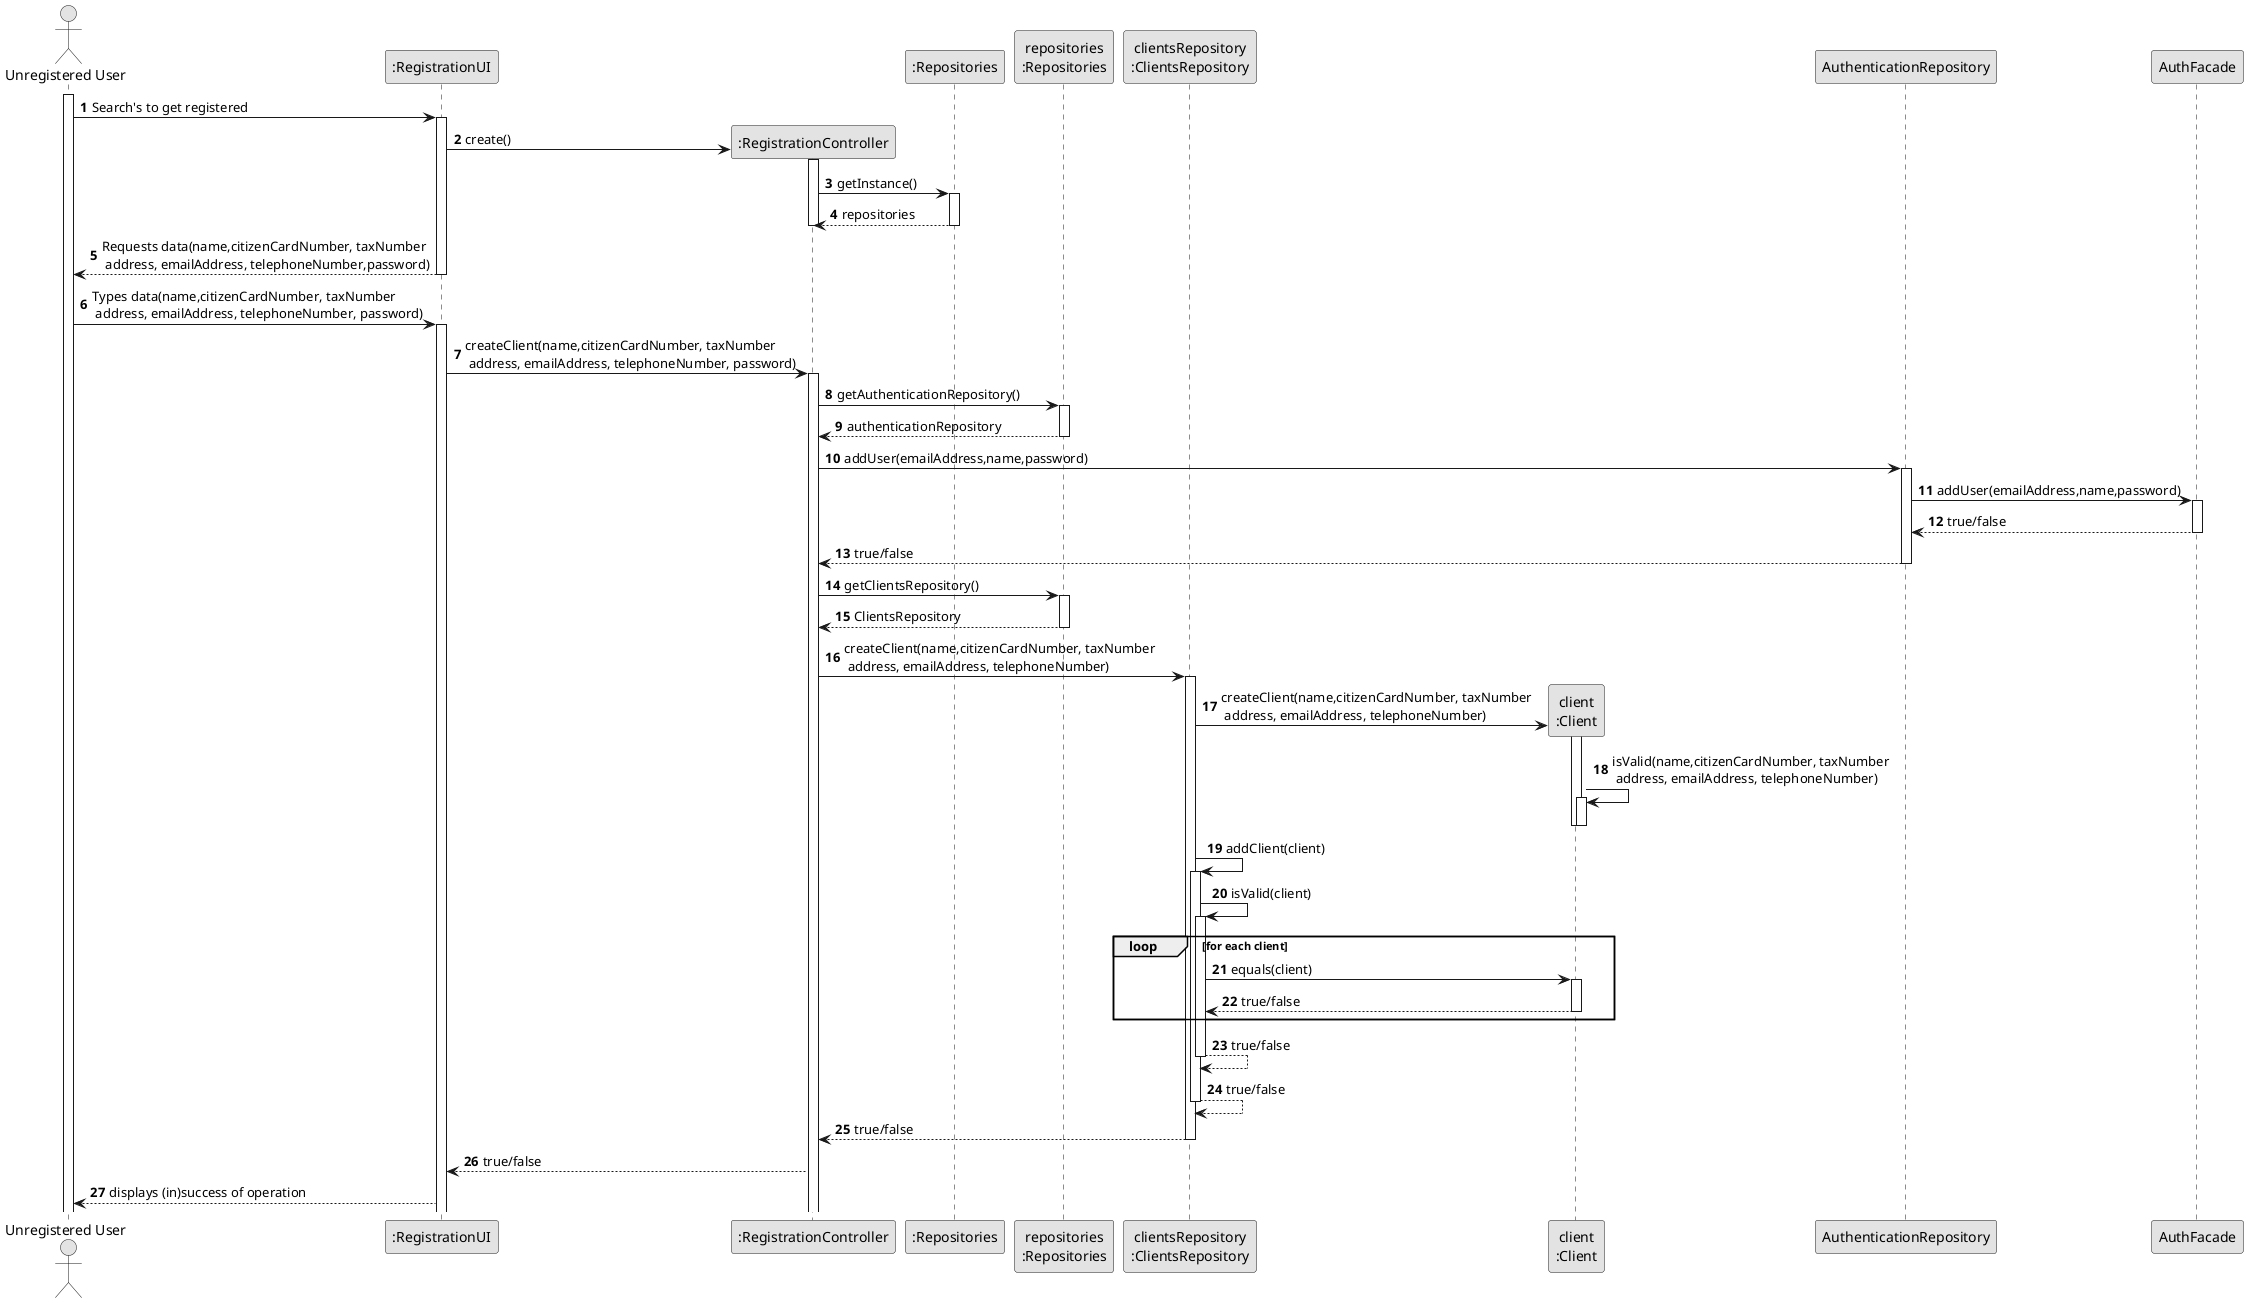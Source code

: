 @startuml
skinparam monochrome true
skinparam packageStyle rectangle
skinparam shadowing false

autonumber

'hide footbox
actor "Unregistered User" as URU
participant ":RegistrationUI" as UI
participant ":RegistrationController" as RC
participant ":Repositories" as Rep
participant "repositories\n:Repositories" as rep




participant "clientsRepository\n:ClientsRepository" as CR

participant "client\n:Client" as client
participant "AuthenticationRepository" as AR
participant "AuthFacade" as AF



activate URU

        URU -> UI : Search's to get registered

        activate UI

'            UI --> ADM : requests data (reference, description,  informal \n description, technical description, duration, cost)
            'create CTRL
            UI -> RC** : create()
            activate RC

            RC -> Rep : getInstance()
                            activate Rep

                                Rep --> RC: repositories
                                deactivate RC
                            deactivate Rep
            UI --> URU : Requests data(name,citizenCardNumber, taxNumber\n address, emailAddress, telephoneNumber,password)
deactivate UI
URU -> UI : Types data(name,citizenCardNumber, taxNumber\n address, emailAddress, telephoneNumber, password)
activate UI

UI -> RC : createClient(name,citizenCardNumber, taxNumber\n address, emailAddress, telephoneNumber, password)
activate RC

RC -> rep :getAuthenticationRepository()

activate rep

rep --> RC : authenticationRepository
deactivate rep

deactivate Rep
 RC -> AR : addUser(emailAddress,name,password)
                activate AR

                AR -> AF : addUser(emailAddress,name,password)
                activate AF

                AF -->AR : true/false
                deactivate AF
                AR --> RC : true/false
                deactivate AR


               RC -> rep : getClientsRepository()
               activate rep

               rep--> RC : ClientsRepository

               deactivate rep


                deactivate Rep

               RC -> CR : createClient(name,citizenCardNumber, taxNumber\n address, emailAddress, telephoneNumber)
                activate CR

                CR -> client**: createClient(name,citizenCardNumber, taxNumber\n address, emailAddress, telephoneNumber)

                activate client
                client->client:isValid(name,citizenCardNumber, taxNumber\n address, emailAddress, telephoneNumber)
                activate client

                deactivate client

                deactivate client

                CR -> CR : addClient(client)
                activate CR
                CR-> CR: isValid(client)
                activate CR
                loop for each client
                CR ->client : equals(client)
                activate client

                client --> CR : true/false
                deactivate client
                end

                CR-->CR :true/false
                deactivate CR
                CR--> CR : true/false
                deactivate CR
                CR--> RC : true/false
                deactivate CR

                deactivate CR




                RC --> UI : true/false
                UI-->URU :displays (in)success of operation

@enduml